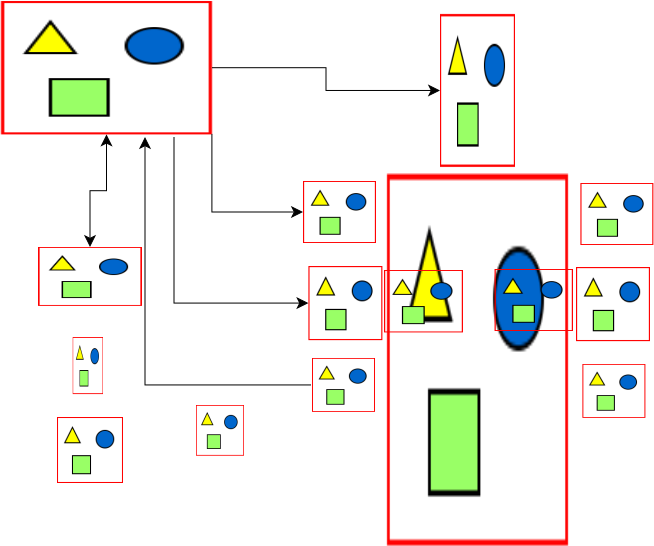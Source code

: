 <?xml version="1.0" encoding="UTF-8"?>
<dia:diagram xmlns:dia="http://www.lysator.liu.se/~alla/dia/">
  <dia:layer name="Segundo plano" visible="true" connectable="true" active="true">
    <dia:object type="Standard - Image" version="0" id="O0">
      <dia:attribute name="obj_pos">
        <dia:point val="6,0.65"/>
      </dia:attribute>
      <dia:attribute name="obj_bb">
        <dia:rectangle val="6,0.65;16.55,7.32"/>
      </dia:attribute>
      <dia:attribute name="elem_corner">
        <dia:point val="6,0.65"/>
      </dia:attribute>
      <dia:attribute name="elem_width">
        <dia:real val="10.55"/>
      </dia:attribute>
      <dia:attribute name="elem_height">
        <dia:real val="6.67"/>
      </dia:attribute>
      <dia:attribute name="border_width">
        <dia:real val="0.05"/>
      </dia:attribute>
      <dia:attribute name="draw_border">
        <dia:boolean val="false"/>
      </dia:attribute>
      <dia:attribute name="keep_aspect">
        <dia:boolean val="true"/>
      </dia:attribute>
      <dia:attribute name="file">
        <dia:string>#/home/gervasio/Documents/univesp/PI/3semestre/img/arduino-uno-r3-clone-with-usb-cable-usb-chip-ch340-21282-27-B.jpg#</dia:string>
      </dia:attribute>
    </dia:object>
    <dia:object type="Standard - Image" version="0" id="O1">
      <dia:attribute name="obj_pos">
        <dia:point val="25.3,9.3"/>
      </dia:attribute>
      <dia:attribute name="obj_bb">
        <dia:rectangle val="25.3,9.3;34.35,27.873"/>
      </dia:attribute>
      <dia:attribute name="elem_corner">
        <dia:point val="25.3,9.3"/>
      </dia:attribute>
      <dia:attribute name="elem_width">
        <dia:real val="9.05"/>
      </dia:attribute>
      <dia:attribute name="elem_height">
        <dia:real val="18.573"/>
      </dia:attribute>
      <dia:attribute name="border_width">
        <dia:real val="0.05"/>
      </dia:attribute>
      <dia:attribute name="draw_border">
        <dia:boolean val="false"/>
      </dia:attribute>
      <dia:attribute name="keep_aspect">
        <dia:boolean val="true"/>
      </dia:attribute>
      <dia:attribute name="file">
        <dia:string>#/home/gervasio/Documents/univesp/PI/3semestre/img/rua.png#</dia:string>
      </dia:attribute>
    </dia:object>
    <dia:object type="Standard - Image" version="0" id="O2">
      <dia:attribute name="obj_pos">
        <dia:point val="21.1,9.65"/>
      </dia:attribute>
      <dia:attribute name="obj_bb">
        <dia:rectangle val="21.1,9.65;24.75,12.75"/>
      </dia:attribute>
      <dia:attribute name="elem_corner">
        <dia:point val="21.1,9.65"/>
      </dia:attribute>
      <dia:attribute name="elem_width">
        <dia:real val="3.65"/>
      </dia:attribute>
      <dia:attribute name="elem_height">
        <dia:real val="3.1"/>
      </dia:attribute>
      <dia:attribute name="border_width">
        <dia:real val="0.05"/>
      </dia:attribute>
      <dia:attribute name="draw_border">
        <dia:boolean val="false"/>
      </dia:attribute>
      <dia:attribute name="keep_aspect">
        <dia:boolean val="true"/>
      </dia:attribute>
      <dia:attribute name="file">
        <dia:string>#/home/gervasio/Documents/univesp/PI/3semestre/img/pedestre.png#</dia:string>
      </dia:attribute>
    </dia:object>
    <dia:object type="Standard - Image" version="0" id="O3">
      <dia:attribute name="obj_pos">
        <dia:point val="34.97,9.75"/>
      </dia:attribute>
      <dia:attribute name="obj_bb">
        <dia:rectangle val="34.97,9.75;38.62,12.85"/>
      </dia:attribute>
      <dia:attribute name="elem_corner">
        <dia:point val="34.97,9.75"/>
      </dia:attribute>
      <dia:attribute name="elem_width">
        <dia:real val="3.65"/>
      </dia:attribute>
      <dia:attribute name="elem_height">
        <dia:real val="3.1"/>
      </dia:attribute>
      <dia:attribute name="border_width">
        <dia:real val="0.05"/>
      </dia:attribute>
      <dia:attribute name="draw_border">
        <dia:boolean val="false"/>
      </dia:attribute>
      <dia:attribute name="keep_aspect">
        <dia:boolean val="true"/>
      </dia:attribute>
      <dia:attribute name="file">
        <dia:string>#/home/gervasio/Documents/univesp/PI/3semestre/img/pedestre.png#</dia:string>
      </dia:attribute>
    </dia:object>
    <dia:object type="Standard - Image" version="0" id="O4">
      <dia:attribute name="obj_pos">
        <dia:point val="34.75,13.95"/>
      </dia:attribute>
      <dia:attribute name="obj_bb">
        <dia:rectangle val="34.75,13.95;38.45,17.657"/>
      </dia:attribute>
      <dia:attribute name="elem_corner">
        <dia:point val="34.75,13.95"/>
      </dia:attribute>
      <dia:attribute name="elem_width">
        <dia:real val="3.7"/>
      </dia:attribute>
      <dia:attribute name="elem_height">
        <dia:real val="3.707"/>
      </dia:attribute>
      <dia:attribute name="border_width">
        <dia:real val="0.05"/>
      </dia:attribute>
      <dia:attribute name="draw_border">
        <dia:boolean val="false"/>
      </dia:attribute>
      <dia:attribute name="keep_aspect">
        <dia:boolean val="true"/>
      </dia:attribute>
      <dia:attribute name="file">
        <dia:string>#/home/gervasio/Documents/univesp/PI/3semestre/img/buzzer.png#</dia:string>
      </dia:attribute>
    </dia:object>
    <dia:object type="Standard - Image" version="0" id="O5">
      <dia:attribute name="obj_pos">
        <dia:point val="21.37,13.9"/>
      </dia:attribute>
      <dia:attribute name="obj_bb">
        <dia:rectangle val="21.37,13.9;25.07,17.607"/>
      </dia:attribute>
      <dia:attribute name="elem_corner">
        <dia:point val="21.37,13.9"/>
      </dia:attribute>
      <dia:attribute name="elem_width">
        <dia:real val="3.7"/>
      </dia:attribute>
      <dia:attribute name="elem_height">
        <dia:real val="3.707"/>
      </dia:attribute>
      <dia:attribute name="border_width">
        <dia:real val="0.05"/>
      </dia:attribute>
      <dia:attribute name="draw_border">
        <dia:boolean val="false"/>
      </dia:attribute>
      <dia:attribute name="keep_aspect">
        <dia:boolean val="true"/>
      </dia:attribute>
      <dia:attribute name="file">
        <dia:string>#/home/gervasio/Documents/univesp/PI/3semestre/img/buzzer.png#</dia:string>
      </dia:attribute>
    </dia:object>
    <dia:object type="Standard - Image" version="0" id="O6">
      <dia:attribute name="obj_pos">
        <dia:point val="27.95,1.3"/>
      </dia:attribute>
      <dia:attribute name="obj_bb">
        <dia:rectangle val="27.95,1.3;31.7,8.947"/>
      </dia:attribute>
      <dia:attribute name="elem_corner">
        <dia:point val="27.95,1.3"/>
      </dia:attribute>
      <dia:attribute name="elem_width">
        <dia:real val="3.75"/>
      </dia:attribute>
      <dia:attribute name="elem_height">
        <dia:real val="7.647"/>
      </dia:attribute>
      <dia:attribute name="border_width">
        <dia:real val="0.05"/>
      </dia:attribute>
      <dia:attribute name="draw_border">
        <dia:boolean val="false"/>
      </dia:attribute>
      <dia:attribute name="keep_aspect">
        <dia:boolean val="true"/>
      </dia:attribute>
      <dia:attribute name="file">
        <dia:string>#/home/gervasio/Documents/univesp/PI/3semestre/img/semaforo.png#</dia:string>
      </dia:attribute>
    </dia:object>
    <dia:object type="Standard - Image" version="0" id="O7">
      <dia:attribute name="obj_pos">
        <dia:point val="7.85,12.95"/>
      </dia:attribute>
      <dia:attribute name="obj_bb">
        <dia:rectangle val="7.85,12.95;13.05,15.894"/>
      </dia:attribute>
      <dia:attribute name="elem_corner">
        <dia:point val="7.85,12.95"/>
      </dia:attribute>
      <dia:attribute name="elem_width">
        <dia:real val="5.2"/>
      </dia:attribute>
      <dia:attribute name="elem_height">
        <dia:real val="2.944"/>
      </dia:attribute>
      <dia:attribute name="border_width">
        <dia:real val="0.05"/>
      </dia:attribute>
      <dia:attribute name="draw_border">
        <dia:boolean val="false"/>
      </dia:attribute>
      <dia:attribute name="keep_aspect">
        <dia:boolean val="true"/>
      </dia:attribute>
      <dia:attribute name="file">
        <dia:string>#/home/gervasio/Documents/univesp/PI/3semestre/img/bluetooth.png#</dia:string>
      </dia:attribute>
    </dia:object>
    <dia:object type="Standard - Image" version="0" id="O8">
      <dia:attribute name="obj_pos">
        <dia:point val="21.55,18.5"/>
      </dia:attribute>
      <dia:attribute name="obj_bb">
        <dia:rectangle val="21.55,18.5;24.7,21.194"/>
      </dia:attribute>
      <dia:attribute name="elem_corner">
        <dia:point val="21.55,18.5"/>
      </dia:attribute>
      <dia:attribute name="elem_width">
        <dia:real val="3.15"/>
      </dia:attribute>
      <dia:attribute name="elem_height">
        <dia:real val="2.693"/>
      </dia:attribute>
      <dia:attribute name="border_width">
        <dia:real val="0.05"/>
      </dia:attribute>
      <dia:attribute name="draw_border">
        <dia:boolean val="false"/>
      </dia:attribute>
      <dia:attribute name="keep_aspect">
        <dia:boolean val="true"/>
      </dia:attribute>
      <dia:attribute name="file">
        <dia:string>#/home/gervasio/Documents/univesp/PI/3semestre/img/botao.png#</dia:string>
      </dia:attribute>
    </dia:object>
    <dia:object type="Standard - Image" version="0" id="O9">
      <dia:attribute name="obj_pos">
        <dia:point val="35.07,18.8"/>
      </dia:attribute>
      <dia:attribute name="obj_bb">
        <dia:rectangle val="35.07,18.8;38.22,21.494"/>
      </dia:attribute>
      <dia:attribute name="elem_corner">
        <dia:point val="35.07,18.8"/>
      </dia:attribute>
      <dia:attribute name="elem_width">
        <dia:real val="3.15"/>
      </dia:attribute>
      <dia:attribute name="elem_height">
        <dia:real val="2.693"/>
      </dia:attribute>
      <dia:attribute name="border_width">
        <dia:real val="0.05"/>
      </dia:attribute>
      <dia:attribute name="draw_border">
        <dia:boolean val="false"/>
      </dia:attribute>
      <dia:attribute name="keep_aspect">
        <dia:boolean val="true"/>
      </dia:attribute>
      <dia:attribute name="file">
        <dia:string>#/home/gervasio/Documents/univesp/PI/3semestre/img/botao.png#</dia:string>
      </dia:attribute>
    </dia:object>
    <dia:object type="Standard - Image" version="0" id="O10">
      <dia:attribute name="obj_pos">
        <dia:point val="25.15,14.1"/>
      </dia:attribute>
      <dia:attribute name="obj_bb">
        <dia:rectangle val="25.15,14.1;29.1,17.221"/>
      </dia:attribute>
      <dia:attribute name="elem_corner">
        <dia:point val="25.15,14.1"/>
      </dia:attribute>
      <dia:attribute name="elem_width">
        <dia:real val="3.95"/>
      </dia:attribute>
      <dia:attribute name="elem_height">
        <dia:real val="3.121"/>
      </dia:attribute>
      <dia:attribute name="border_width">
        <dia:real val="0.05"/>
      </dia:attribute>
      <dia:attribute name="draw_border">
        <dia:boolean val="false"/>
      </dia:attribute>
      <dia:attribute name="keep_aspect">
        <dia:boolean val="true"/>
      </dia:attribute>
      <dia:attribute name="file">
        <dia:string>#/home/gervasio/Documents/univesp/PI/3semestre/img/som.png#</dia:string>
      </dia:attribute>
    </dia:object>
    <dia:object type="Standard - Image" version="0" id="O11">
      <dia:attribute name="obj_pos">
        <dia:point val="30.677,14.05"/>
      </dia:attribute>
      <dia:attribute name="obj_bb">
        <dia:rectangle val="30.677,14.05;34.6,17.15"/>
      </dia:attribute>
      <dia:attribute name="elem_corner">
        <dia:point val="30.677,14.05"/>
      </dia:attribute>
      <dia:attribute name="elem_width">
        <dia:real val="3.923"/>
      </dia:attribute>
      <dia:attribute name="elem_height">
        <dia:real val="3.1"/>
      </dia:attribute>
      <dia:attribute name="border_width">
        <dia:real val="0.05"/>
      </dia:attribute>
      <dia:attribute name="draw_border">
        <dia:boolean val="false"/>
      </dia:attribute>
      <dia:attribute name="keep_aspect">
        <dia:boolean val="true"/>
      </dia:attribute>
      <dia:attribute name="file">
        <dia:string>#/home/gervasio/Documents/univesp/PI/3semestre/img/som2.png#</dia:string>
      </dia:attribute>
    </dia:object>
    <dia:object type="Standard - Image" version="0" id="O12">
      <dia:attribute name="obj_pos">
        <dia:point val="8.8,21.45"/>
      </dia:attribute>
      <dia:attribute name="obj_bb">
        <dia:rectangle val="8.8,21.45;12.1,24.75"/>
      </dia:attribute>
      <dia:attribute name="elem_corner">
        <dia:point val="8.8,21.45"/>
      </dia:attribute>
      <dia:attribute name="elem_width">
        <dia:real val="3.3"/>
      </dia:attribute>
      <dia:attribute name="elem_height">
        <dia:real val="3.3"/>
      </dia:attribute>
      <dia:attribute name="border_width">
        <dia:real val="0.05"/>
      </dia:attribute>
      <dia:attribute name="draw_border">
        <dia:boolean val="false"/>
      </dia:attribute>
      <dia:attribute name="keep_aspect">
        <dia:boolean val="true"/>
      </dia:attribute>
      <dia:attribute name="file">
        <dia:string>#/home/gervasio/Documents/univesp/PI/img/celular.png#</dia:string>
      </dia:attribute>
    </dia:object>
    <dia:object type="Standard - Image" version="0" id="O13">
      <dia:attribute name="obj_pos">
        <dia:point val="9.586,17.45"/>
      </dia:attribute>
      <dia:attribute name="obj_bb">
        <dia:rectangle val="9.586,17.45;11.1,20.304"/>
      </dia:attribute>
      <dia:attribute name="elem_corner">
        <dia:point val="9.586,17.45"/>
      </dia:attribute>
      <dia:attribute name="elem_width">
        <dia:real val="1.514"/>
      </dia:attribute>
      <dia:attribute name="elem_height">
        <dia:real val="2.854"/>
      </dia:attribute>
      <dia:attribute name="border_width">
        <dia:real val="0.05"/>
      </dia:attribute>
      <dia:attribute name="draw_border">
        <dia:boolean val="false"/>
      </dia:attribute>
      <dia:attribute name="keep_aspect">
        <dia:boolean val="true"/>
      </dia:attribute>
      <dia:attribute name="file">
        <dia:string>#/home/gervasio/Documents/univesp/PI/3semestre/img/How-to-Fix-Galaxy-Note-8-Bluetooth-Issues2.jpg#</dia:string>
      </dia:attribute>
    </dia:object>
    <dia:object type="Standard - ZigZagLine" version="1" id="O14">
      <dia:attribute name="obj_pos">
        <dia:point val="10.45,12.95"/>
      </dia:attribute>
      <dia:attribute name="obj_bb">
        <dia:rectangle val="10.144,7.295;11.581,12.975"/>
      </dia:attribute>
      <dia:attribute name="orth_points">
        <dia:point val="10.45,12.95"/>
        <dia:point val="10.45,10.135"/>
        <dia:point val="11.275,10.135"/>
        <dia:point val="11.275,7.32"/>
      </dia:attribute>
      <dia:attribute name="orth_orient">
        <dia:enum val="1"/>
        <dia:enum val="0"/>
        <dia:enum val="1"/>
      </dia:attribute>
      <dia:attribute name="autorouting">
        <dia:boolean val="true"/>
      </dia:attribute>
      <dia:attribute name="line_width">
        <dia:real val="0.05"/>
      </dia:attribute>
      <dia:attribute name="start_arrow">
        <dia:enum val="22"/>
      </dia:attribute>
      <dia:attribute name="start_arrow_length">
        <dia:real val="0.5"/>
      </dia:attribute>
      <dia:attribute name="start_arrow_width">
        <dia:real val="0.5"/>
      </dia:attribute>
      <dia:attribute name="end_arrow">
        <dia:enum val="22"/>
      </dia:attribute>
      <dia:attribute name="end_arrow_length">
        <dia:real val="0.5"/>
      </dia:attribute>
      <dia:attribute name="end_arrow_width">
        <dia:real val="0.5"/>
      </dia:attribute>
      <dia:connections>
        <dia:connection handle="0" to="O7" connection="1"/>
        <dia:connection handle="1" to="O0" connection="6"/>
      </dia:connections>
    </dia:object>
    <dia:object type="Standard - ZigZagLine" version="1" id="O15">
      <dia:attribute name="obj_pos">
        <dia:point val="13.2,7.45"/>
      </dia:attribute>
      <dia:attribute name="obj_bb">
        <dia:rectangle val="12.644,7.144;21.525,19.872"/>
      </dia:attribute>
      <dia:attribute name="orth_points">
        <dia:point val="13.2,7.45"/>
        <dia:point val="13.2,7.45"/>
        <dia:point val="13.2,19.847"/>
        <dia:point val="21.5,19.847"/>
      </dia:attribute>
      <dia:attribute name="orth_orient">
        <dia:enum val="0"/>
        <dia:enum val="1"/>
        <dia:enum val="0"/>
      </dia:attribute>
      <dia:attribute name="autorouting">
        <dia:boolean val="false"/>
      </dia:attribute>
      <dia:attribute name="line_width">
        <dia:real val="0.05"/>
      </dia:attribute>
      <dia:attribute name="start_arrow">
        <dia:enum val="22"/>
      </dia:attribute>
      <dia:attribute name="start_arrow_length">
        <dia:real val="0.5"/>
      </dia:attribute>
      <dia:attribute name="start_arrow_width">
        <dia:real val="0.5"/>
      </dia:attribute>
    </dia:object>
    <dia:object type="Standard - ZigZagLine" version="1" id="O16">
      <dia:attribute name="obj_pos">
        <dia:point val="16.55,3.985"/>
      </dia:attribute>
      <dia:attribute name="obj_bb">
        <dia:rectangle val="16.525,3.96;27.975,5.429"/>
      </dia:attribute>
      <dia:attribute name="orth_points">
        <dia:point val="16.55,3.985"/>
        <dia:point val="22.25,3.985"/>
        <dia:point val="22.25,5.123"/>
        <dia:point val="27.95,5.123"/>
      </dia:attribute>
      <dia:attribute name="orth_orient">
        <dia:enum val="0"/>
        <dia:enum val="1"/>
        <dia:enum val="0"/>
      </dia:attribute>
      <dia:attribute name="autorouting">
        <dia:boolean val="true"/>
      </dia:attribute>
      <dia:attribute name="line_width">
        <dia:real val="0.05"/>
      </dia:attribute>
      <dia:attribute name="end_arrow">
        <dia:enum val="22"/>
      </dia:attribute>
      <dia:attribute name="end_arrow_length">
        <dia:real val="0.5"/>
      </dia:attribute>
      <dia:attribute name="end_arrow_width">
        <dia:real val="0.5"/>
      </dia:attribute>
      <dia:connections>
        <dia:connection handle="0" to="O0" connection="4"/>
        <dia:connection handle="1" to="O6" connection="3"/>
      </dia:connections>
    </dia:object>
    <dia:object type="Standard - ZigZagLine" version="1" id="O17">
      <dia:attribute name="obj_pos">
        <dia:point val="14.65,7.45"/>
      </dia:attribute>
      <dia:attribute name="obj_bb">
        <dia:rectangle val="14.625,7.415;21.395,16.059"/>
      </dia:attribute>
      <dia:attribute name="orth_points">
        <dia:point val="14.65,7.45"/>
        <dia:point val="14.65,7.45"/>
        <dia:point val="14.65,15.754"/>
        <dia:point val="21.37,15.754"/>
      </dia:attribute>
      <dia:attribute name="orth_orient">
        <dia:enum val="0"/>
        <dia:enum val="1"/>
        <dia:enum val="0"/>
      </dia:attribute>
      <dia:attribute name="autorouting">
        <dia:boolean val="false"/>
      </dia:attribute>
      <dia:attribute name="line_width">
        <dia:real val="0.05"/>
      </dia:attribute>
      <dia:attribute name="end_arrow">
        <dia:enum val="22"/>
      </dia:attribute>
      <dia:attribute name="end_arrow_length">
        <dia:real val="0.5"/>
      </dia:attribute>
      <dia:attribute name="end_arrow_width">
        <dia:real val="0.5"/>
      </dia:attribute>
      <dia:connections>
        <dia:connection handle="1" to="O5" connection="3"/>
      </dia:connections>
    </dia:object>
    <dia:object type="Standard - ZigZagLine" version="1" id="O18">
      <dia:attribute name="obj_pos">
        <dia:point val="16.55,7.32"/>
      </dia:attribute>
      <dia:attribute name="obj_bb">
        <dia:rectangle val="16.52,7.295;21.125,11.506"/>
      </dia:attribute>
      <dia:attribute name="orth_points">
        <dia:point val="16.55,7.32"/>
        <dia:point val="16.545,7.32"/>
        <dia:point val="16.545,11.2"/>
        <dia:point val="21.1,11.2"/>
      </dia:attribute>
      <dia:attribute name="orth_orient">
        <dia:enum val="0"/>
        <dia:enum val="1"/>
        <dia:enum val="0"/>
      </dia:attribute>
      <dia:attribute name="autorouting">
        <dia:boolean val="false"/>
      </dia:attribute>
      <dia:attribute name="line_width">
        <dia:real val="0.05"/>
      </dia:attribute>
      <dia:attribute name="end_arrow">
        <dia:enum val="22"/>
      </dia:attribute>
      <dia:attribute name="end_arrow_length">
        <dia:real val="0.5"/>
      </dia:attribute>
      <dia:attribute name="end_arrow_width">
        <dia:real val="0.5"/>
      </dia:attribute>
      <dia:connections>
        <dia:connection handle="0" to="O0" connection="7"/>
        <dia:connection handle="1" to="O2" connection="3"/>
      </dia:connections>
    </dia:object>
    <dia:object type="Standard - Image" version="0" id="O19">
      <dia:attribute name="obj_pos">
        <dia:point val="15.75,20.85"/>
      </dia:attribute>
      <dia:attribute name="obj_bb">
        <dia:rectangle val="15.75,20.85;18.15,23.385"/>
      </dia:attribute>
      <dia:attribute name="elem_corner">
        <dia:point val="15.75,20.85"/>
      </dia:attribute>
      <dia:attribute name="elem_width">
        <dia:real val="2.4"/>
      </dia:attribute>
      <dia:attribute name="elem_height">
        <dia:real val="2.535"/>
      </dia:attribute>
      <dia:attribute name="border_width">
        <dia:real val="0.05"/>
      </dia:attribute>
      <dia:attribute name="draw_border">
        <dia:boolean val="false"/>
      </dia:attribute>
      <dia:attribute name="keep_aspect">
        <dia:boolean val="true"/>
      </dia:attribute>
      <dia:attribute name="file">
        <dia:string>#/home/gervasio/Documents/univesp/PI/3semestre/img/30.jpg#</dia:string>
      </dia:attribute>
    </dia:object>
  </dia:layer>
</dia:diagram>
